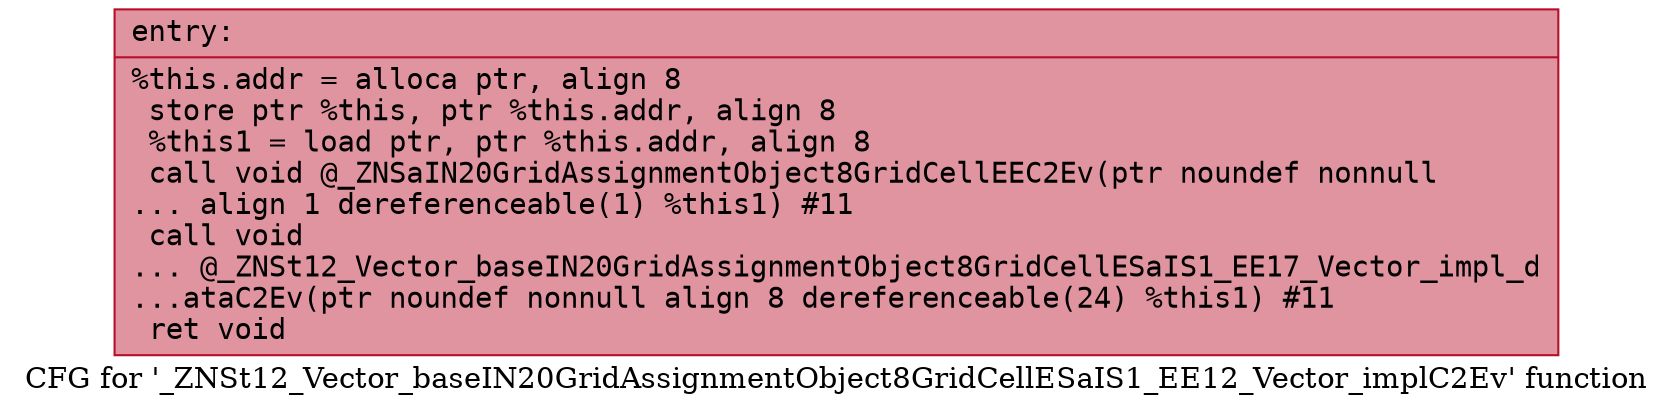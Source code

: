 digraph "CFG for '_ZNSt12_Vector_baseIN20GridAssignmentObject8GridCellESaIS1_EE12_Vector_implC2Ev' function" {
	label="CFG for '_ZNSt12_Vector_baseIN20GridAssignmentObject8GridCellESaIS1_EE12_Vector_implC2Ev' function";

	Node0x5646193cf770 [shape=record,color="#b70d28ff", style=filled, fillcolor="#b70d2870" fontname="Courier",label="{entry:\l|  %this.addr = alloca ptr, align 8\l  store ptr %this, ptr %this.addr, align 8\l  %this1 = load ptr, ptr %this.addr, align 8\l  call void @_ZNSaIN20GridAssignmentObject8GridCellEEC2Ev(ptr noundef nonnull\l... align 1 dereferenceable(1) %this1) #11\l  call void\l... @_ZNSt12_Vector_baseIN20GridAssignmentObject8GridCellESaIS1_EE17_Vector_impl_d\l...ataC2Ev(ptr noundef nonnull align 8 dereferenceable(24) %this1) #11\l  ret void\l}"];
}
